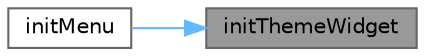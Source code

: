 digraph "initThemeWidget"
{
 // LATEX_PDF_SIZE
  bgcolor="transparent";
  edge [fontname=Helvetica,fontsize=10,labelfontname=Helvetica,labelfontsize=10];
  node [fontname=Helvetica,fontsize=10,shape=box,height=0.2,width=0.4];
  rankdir="RL";
  Node1 [id="Node000001",label="initThemeWidget",height=0.2,width=0.4,color="gray40", fillcolor="grey60", style="filled", fontcolor="black",tooltip="初始化主题分类窗口"];
  Node1 -> Node2 [id="edge1_Node000001_Node000002",dir="back",color="steelblue1",style="solid",tooltip=" "];
  Node2 [id="Node000002",label="initMenu",height=0.2,width=0.4,color="grey40", fillcolor="white", style="filled",URL="$class_list_option_menu.html#a9b45abf428270b1d7e17309e9fc6fe1f",tooltip="初始化菜单布局和内容"];
}
